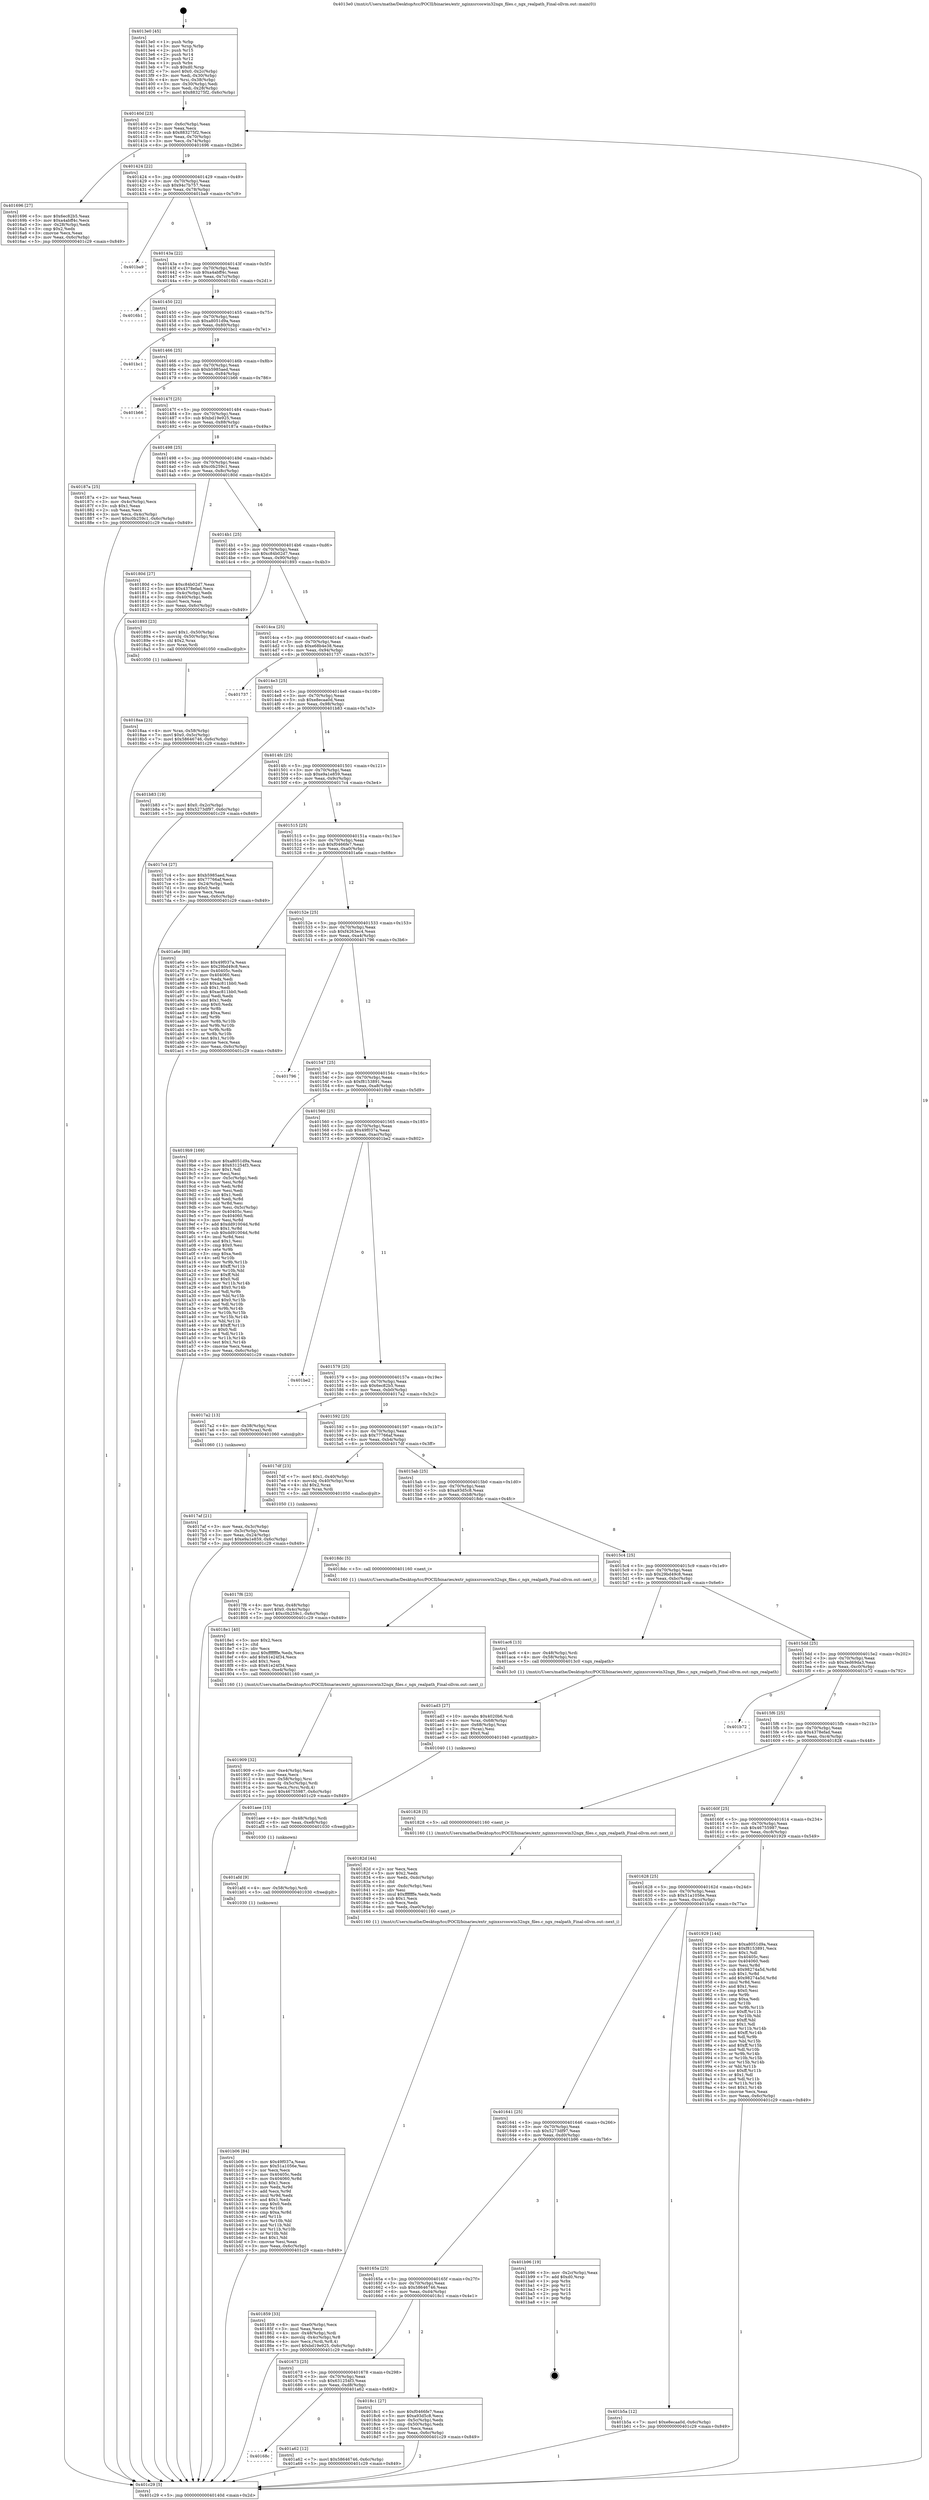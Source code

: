 digraph "0x4013e0" {
  label = "0x4013e0 (/mnt/c/Users/mathe/Desktop/tcc/POCII/binaries/extr_nginxsrcoswin32ngx_files.c_ngx_realpath_Final-ollvm.out::main(0))"
  labelloc = "t"
  node[shape=record]

  Entry [label="",width=0.3,height=0.3,shape=circle,fillcolor=black,style=filled]
  "0x40140d" [label="{
     0x40140d [23]\l
     | [instrs]\l
     &nbsp;&nbsp;0x40140d \<+3\>: mov -0x6c(%rbp),%eax\l
     &nbsp;&nbsp;0x401410 \<+2\>: mov %eax,%ecx\l
     &nbsp;&nbsp;0x401412 \<+6\>: sub $0x883275f2,%ecx\l
     &nbsp;&nbsp;0x401418 \<+3\>: mov %eax,-0x70(%rbp)\l
     &nbsp;&nbsp;0x40141b \<+3\>: mov %ecx,-0x74(%rbp)\l
     &nbsp;&nbsp;0x40141e \<+6\>: je 0000000000401696 \<main+0x2b6\>\l
  }"]
  "0x401696" [label="{
     0x401696 [27]\l
     | [instrs]\l
     &nbsp;&nbsp;0x401696 \<+5\>: mov $0x6ec82b5,%eax\l
     &nbsp;&nbsp;0x40169b \<+5\>: mov $0xa4abff4c,%ecx\l
     &nbsp;&nbsp;0x4016a0 \<+3\>: mov -0x28(%rbp),%edx\l
     &nbsp;&nbsp;0x4016a3 \<+3\>: cmp $0x2,%edx\l
     &nbsp;&nbsp;0x4016a6 \<+3\>: cmovne %ecx,%eax\l
     &nbsp;&nbsp;0x4016a9 \<+3\>: mov %eax,-0x6c(%rbp)\l
     &nbsp;&nbsp;0x4016ac \<+5\>: jmp 0000000000401c29 \<main+0x849\>\l
  }"]
  "0x401424" [label="{
     0x401424 [22]\l
     | [instrs]\l
     &nbsp;&nbsp;0x401424 \<+5\>: jmp 0000000000401429 \<main+0x49\>\l
     &nbsp;&nbsp;0x401429 \<+3\>: mov -0x70(%rbp),%eax\l
     &nbsp;&nbsp;0x40142c \<+5\>: sub $0x94c7b757,%eax\l
     &nbsp;&nbsp;0x401431 \<+3\>: mov %eax,-0x78(%rbp)\l
     &nbsp;&nbsp;0x401434 \<+6\>: je 0000000000401ba9 \<main+0x7c9\>\l
  }"]
  "0x401c29" [label="{
     0x401c29 [5]\l
     | [instrs]\l
     &nbsp;&nbsp;0x401c29 \<+5\>: jmp 000000000040140d \<main+0x2d\>\l
  }"]
  "0x4013e0" [label="{
     0x4013e0 [45]\l
     | [instrs]\l
     &nbsp;&nbsp;0x4013e0 \<+1\>: push %rbp\l
     &nbsp;&nbsp;0x4013e1 \<+3\>: mov %rsp,%rbp\l
     &nbsp;&nbsp;0x4013e4 \<+2\>: push %r15\l
     &nbsp;&nbsp;0x4013e6 \<+2\>: push %r14\l
     &nbsp;&nbsp;0x4013e8 \<+2\>: push %r12\l
     &nbsp;&nbsp;0x4013ea \<+1\>: push %rbx\l
     &nbsp;&nbsp;0x4013eb \<+7\>: sub $0xd0,%rsp\l
     &nbsp;&nbsp;0x4013f2 \<+7\>: movl $0x0,-0x2c(%rbp)\l
     &nbsp;&nbsp;0x4013f9 \<+3\>: mov %edi,-0x30(%rbp)\l
     &nbsp;&nbsp;0x4013fc \<+4\>: mov %rsi,-0x38(%rbp)\l
     &nbsp;&nbsp;0x401400 \<+3\>: mov -0x30(%rbp),%edi\l
     &nbsp;&nbsp;0x401403 \<+3\>: mov %edi,-0x28(%rbp)\l
     &nbsp;&nbsp;0x401406 \<+7\>: movl $0x883275f2,-0x6c(%rbp)\l
  }"]
  Exit [label="",width=0.3,height=0.3,shape=circle,fillcolor=black,style=filled,peripheries=2]
  "0x401ba9" [label="{
     0x401ba9\l
  }", style=dashed]
  "0x40143a" [label="{
     0x40143a [22]\l
     | [instrs]\l
     &nbsp;&nbsp;0x40143a \<+5\>: jmp 000000000040143f \<main+0x5f\>\l
     &nbsp;&nbsp;0x40143f \<+3\>: mov -0x70(%rbp),%eax\l
     &nbsp;&nbsp;0x401442 \<+5\>: sub $0xa4abff4c,%eax\l
     &nbsp;&nbsp;0x401447 \<+3\>: mov %eax,-0x7c(%rbp)\l
     &nbsp;&nbsp;0x40144a \<+6\>: je 00000000004016b1 \<main+0x2d1\>\l
  }"]
  "0x401b06" [label="{
     0x401b06 [84]\l
     | [instrs]\l
     &nbsp;&nbsp;0x401b06 \<+5\>: mov $0x49f037a,%eax\l
     &nbsp;&nbsp;0x401b0b \<+5\>: mov $0x51a1056e,%esi\l
     &nbsp;&nbsp;0x401b10 \<+2\>: xor %ecx,%ecx\l
     &nbsp;&nbsp;0x401b12 \<+7\>: mov 0x40405c,%edx\l
     &nbsp;&nbsp;0x401b19 \<+8\>: mov 0x404060,%r8d\l
     &nbsp;&nbsp;0x401b21 \<+3\>: sub $0x1,%ecx\l
     &nbsp;&nbsp;0x401b24 \<+3\>: mov %edx,%r9d\l
     &nbsp;&nbsp;0x401b27 \<+3\>: add %ecx,%r9d\l
     &nbsp;&nbsp;0x401b2a \<+4\>: imul %r9d,%edx\l
     &nbsp;&nbsp;0x401b2e \<+3\>: and $0x1,%edx\l
     &nbsp;&nbsp;0x401b31 \<+3\>: cmp $0x0,%edx\l
     &nbsp;&nbsp;0x401b34 \<+4\>: sete %r10b\l
     &nbsp;&nbsp;0x401b38 \<+4\>: cmp $0xa,%r8d\l
     &nbsp;&nbsp;0x401b3c \<+4\>: setl %r11b\l
     &nbsp;&nbsp;0x401b40 \<+3\>: mov %r10b,%bl\l
     &nbsp;&nbsp;0x401b43 \<+3\>: and %r11b,%bl\l
     &nbsp;&nbsp;0x401b46 \<+3\>: xor %r11b,%r10b\l
     &nbsp;&nbsp;0x401b49 \<+3\>: or %r10b,%bl\l
     &nbsp;&nbsp;0x401b4c \<+3\>: test $0x1,%bl\l
     &nbsp;&nbsp;0x401b4f \<+3\>: cmovne %esi,%eax\l
     &nbsp;&nbsp;0x401b52 \<+3\>: mov %eax,-0x6c(%rbp)\l
     &nbsp;&nbsp;0x401b55 \<+5\>: jmp 0000000000401c29 \<main+0x849\>\l
  }"]
  "0x4016b1" [label="{
     0x4016b1\l
  }", style=dashed]
  "0x401450" [label="{
     0x401450 [22]\l
     | [instrs]\l
     &nbsp;&nbsp;0x401450 \<+5\>: jmp 0000000000401455 \<main+0x75\>\l
     &nbsp;&nbsp;0x401455 \<+3\>: mov -0x70(%rbp),%eax\l
     &nbsp;&nbsp;0x401458 \<+5\>: sub $0xa8051d9a,%eax\l
     &nbsp;&nbsp;0x40145d \<+3\>: mov %eax,-0x80(%rbp)\l
     &nbsp;&nbsp;0x401460 \<+6\>: je 0000000000401bc1 \<main+0x7e1\>\l
  }"]
  "0x401afd" [label="{
     0x401afd [9]\l
     | [instrs]\l
     &nbsp;&nbsp;0x401afd \<+4\>: mov -0x58(%rbp),%rdi\l
     &nbsp;&nbsp;0x401b01 \<+5\>: call 0000000000401030 \<free@plt\>\l
     | [calls]\l
     &nbsp;&nbsp;0x401030 \{1\} (unknown)\l
  }"]
  "0x401bc1" [label="{
     0x401bc1\l
  }", style=dashed]
  "0x401466" [label="{
     0x401466 [25]\l
     | [instrs]\l
     &nbsp;&nbsp;0x401466 \<+5\>: jmp 000000000040146b \<main+0x8b\>\l
     &nbsp;&nbsp;0x40146b \<+3\>: mov -0x70(%rbp),%eax\l
     &nbsp;&nbsp;0x40146e \<+5\>: sub $0xb5985aed,%eax\l
     &nbsp;&nbsp;0x401473 \<+6\>: mov %eax,-0x84(%rbp)\l
     &nbsp;&nbsp;0x401479 \<+6\>: je 0000000000401b66 \<main+0x786\>\l
  }"]
  "0x401aee" [label="{
     0x401aee [15]\l
     | [instrs]\l
     &nbsp;&nbsp;0x401aee \<+4\>: mov -0x48(%rbp),%rdi\l
     &nbsp;&nbsp;0x401af2 \<+6\>: mov %eax,-0xe8(%rbp)\l
     &nbsp;&nbsp;0x401af8 \<+5\>: call 0000000000401030 \<free@plt\>\l
     | [calls]\l
     &nbsp;&nbsp;0x401030 \{1\} (unknown)\l
  }"]
  "0x401b66" [label="{
     0x401b66\l
  }", style=dashed]
  "0x40147f" [label="{
     0x40147f [25]\l
     | [instrs]\l
     &nbsp;&nbsp;0x40147f \<+5\>: jmp 0000000000401484 \<main+0xa4\>\l
     &nbsp;&nbsp;0x401484 \<+3\>: mov -0x70(%rbp),%eax\l
     &nbsp;&nbsp;0x401487 \<+5\>: sub $0xbd19e925,%eax\l
     &nbsp;&nbsp;0x40148c \<+6\>: mov %eax,-0x88(%rbp)\l
     &nbsp;&nbsp;0x401492 \<+6\>: je 000000000040187a \<main+0x49a\>\l
  }"]
  "0x401ad3" [label="{
     0x401ad3 [27]\l
     | [instrs]\l
     &nbsp;&nbsp;0x401ad3 \<+10\>: movabs $0x4020b6,%rdi\l
     &nbsp;&nbsp;0x401add \<+4\>: mov %rax,-0x68(%rbp)\l
     &nbsp;&nbsp;0x401ae1 \<+4\>: mov -0x68(%rbp),%rax\l
     &nbsp;&nbsp;0x401ae5 \<+2\>: mov (%rax),%esi\l
     &nbsp;&nbsp;0x401ae7 \<+2\>: mov $0x0,%al\l
     &nbsp;&nbsp;0x401ae9 \<+5\>: call 0000000000401040 \<printf@plt\>\l
     | [calls]\l
     &nbsp;&nbsp;0x401040 \{1\} (unknown)\l
  }"]
  "0x40187a" [label="{
     0x40187a [25]\l
     | [instrs]\l
     &nbsp;&nbsp;0x40187a \<+2\>: xor %eax,%eax\l
     &nbsp;&nbsp;0x40187c \<+3\>: mov -0x4c(%rbp),%ecx\l
     &nbsp;&nbsp;0x40187f \<+3\>: sub $0x1,%eax\l
     &nbsp;&nbsp;0x401882 \<+2\>: sub %eax,%ecx\l
     &nbsp;&nbsp;0x401884 \<+3\>: mov %ecx,-0x4c(%rbp)\l
     &nbsp;&nbsp;0x401887 \<+7\>: movl $0xc0b259c1,-0x6c(%rbp)\l
     &nbsp;&nbsp;0x40188e \<+5\>: jmp 0000000000401c29 \<main+0x849\>\l
  }"]
  "0x401498" [label="{
     0x401498 [25]\l
     | [instrs]\l
     &nbsp;&nbsp;0x401498 \<+5\>: jmp 000000000040149d \<main+0xbd\>\l
     &nbsp;&nbsp;0x40149d \<+3\>: mov -0x70(%rbp),%eax\l
     &nbsp;&nbsp;0x4014a0 \<+5\>: sub $0xc0b259c1,%eax\l
     &nbsp;&nbsp;0x4014a5 \<+6\>: mov %eax,-0x8c(%rbp)\l
     &nbsp;&nbsp;0x4014ab \<+6\>: je 000000000040180d \<main+0x42d\>\l
  }"]
  "0x40168c" [label="{
     0x40168c\l
  }", style=dashed]
  "0x40180d" [label="{
     0x40180d [27]\l
     | [instrs]\l
     &nbsp;&nbsp;0x40180d \<+5\>: mov $0xc84b02d7,%eax\l
     &nbsp;&nbsp;0x401812 \<+5\>: mov $0x4378efad,%ecx\l
     &nbsp;&nbsp;0x401817 \<+3\>: mov -0x4c(%rbp),%edx\l
     &nbsp;&nbsp;0x40181a \<+3\>: cmp -0x40(%rbp),%edx\l
     &nbsp;&nbsp;0x40181d \<+3\>: cmovl %ecx,%eax\l
     &nbsp;&nbsp;0x401820 \<+3\>: mov %eax,-0x6c(%rbp)\l
     &nbsp;&nbsp;0x401823 \<+5\>: jmp 0000000000401c29 \<main+0x849\>\l
  }"]
  "0x4014b1" [label="{
     0x4014b1 [25]\l
     | [instrs]\l
     &nbsp;&nbsp;0x4014b1 \<+5\>: jmp 00000000004014b6 \<main+0xd6\>\l
     &nbsp;&nbsp;0x4014b6 \<+3\>: mov -0x70(%rbp),%eax\l
     &nbsp;&nbsp;0x4014b9 \<+5\>: sub $0xc84b02d7,%eax\l
     &nbsp;&nbsp;0x4014be \<+6\>: mov %eax,-0x90(%rbp)\l
     &nbsp;&nbsp;0x4014c4 \<+6\>: je 0000000000401893 \<main+0x4b3\>\l
  }"]
  "0x401a62" [label="{
     0x401a62 [12]\l
     | [instrs]\l
     &nbsp;&nbsp;0x401a62 \<+7\>: movl $0x58646746,-0x6c(%rbp)\l
     &nbsp;&nbsp;0x401a69 \<+5\>: jmp 0000000000401c29 \<main+0x849\>\l
  }"]
  "0x401893" [label="{
     0x401893 [23]\l
     | [instrs]\l
     &nbsp;&nbsp;0x401893 \<+7\>: movl $0x1,-0x50(%rbp)\l
     &nbsp;&nbsp;0x40189a \<+4\>: movslq -0x50(%rbp),%rax\l
     &nbsp;&nbsp;0x40189e \<+4\>: shl $0x2,%rax\l
     &nbsp;&nbsp;0x4018a2 \<+3\>: mov %rax,%rdi\l
     &nbsp;&nbsp;0x4018a5 \<+5\>: call 0000000000401050 \<malloc@plt\>\l
     | [calls]\l
     &nbsp;&nbsp;0x401050 \{1\} (unknown)\l
  }"]
  "0x4014ca" [label="{
     0x4014ca [25]\l
     | [instrs]\l
     &nbsp;&nbsp;0x4014ca \<+5\>: jmp 00000000004014cf \<main+0xef\>\l
     &nbsp;&nbsp;0x4014cf \<+3\>: mov -0x70(%rbp),%eax\l
     &nbsp;&nbsp;0x4014d2 \<+5\>: sub $0xe68b4e38,%eax\l
     &nbsp;&nbsp;0x4014d7 \<+6\>: mov %eax,-0x94(%rbp)\l
     &nbsp;&nbsp;0x4014dd \<+6\>: je 0000000000401737 \<main+0x357\>\l
  }"]
  "0x401909" [label="{
     0x401909 [32]\l
     | [instrs]\l
     &nbsp;&nbsp;0x401909 \<+6\>: mov -0xe4(%rbp),%ecx\l
     &nbsp;&nbsp;0x40190f \<+3\>: imul %eax,%ecx\l
     &nbsp;&nbsp;0x401912 \<+4\>: mov -0x58(%rbp),%rsi\l
     &nbsp;&nbsp;0x401916 \<+4\>: movslq -0x5c(%rbp),%rdi\l
     &nbsp;&nbsp;0x40191a \<+3\>: mov %ecx,(%rsi,%rdi,4)\l
     &nbsp;&nbsp;0x40191d \<+7\>: movl $0x46755987,-0x6c(%rbp)\l
     &nbsp;&nbsp;0x401924 \<+5\>: jmp 0000000000401c29 \<main+0x849\>\l
  }"]
  "0x401737" [label="{
     0x401737\l
  }", style=dashed]
  "0x4014e3" [label="{
     0x4014e3 [25]\l
     | [instrs]\l
     &nbsp;&nbsp;0x4014e3 \<+5\>: jmp 00000000004014e8 \<main+0x108\>\l
     &nbsp;&nbsp;0x4014e8 \<+3\>: mov -0x70(%rbp),%eax\l
     &nbsp;&nbsp;0x4014eb \<+5\>: sub $0xe8ecaa0d,%eax\l
     &nbsp;&nbsp;0x4014f0 \<+6\>: mov %eax,-0x98(%rbp)\l
     &nbsp;&nbsp;0x4014f6 \<+6\>: je 0000000000401b83 \<main+0x7a3\>\l
  }"]
  "0x4018e1" [label="{
     0x4018e1 [40]\l
     | [instrs]\l
     &nbsp;&nbsp;0x4018e1 \<+5\>: mov $0x2,%ecx\l
     &nbsp;&nbsp;0x4018e6 \<+1\>: cltd\l
     &nbsp;&nbsp;0x4018e7 \<+2\>: idiv %ecx\l
     &nbsp;&nbsp;0x4018e9 \<+6\>: imul $0xfffffffe,%edx,%ecx\l
     &nbsp;&nbsp;0x4018ef \<+6\>: add $0x61e24f34,%ecx\l
     &nbsp;&nbsp;0x4018f5 \<+3\>: add $0x1,%ecx\l
     &nbsp;&nbsp;0x4018f8 \<+6\>: sub $0x61e24f34,%ecx\l
     &nbsp;&nbsp;0x4018fe \<+6\>: mov %ecx,-0xe4(%rbp)\l
     &nbsp;&nbsp;0x401904 \<+5\>: call 0000000000401160 \<next_i\>\l
     | [calls]\l
     &nbsp;&nbsp;0x401160 \{1\} (/mnt/c/Users/mathe/Desktop/tcc/POCII/binaries/extr_nginxsrcoswin32ngx_files.c_ngx_realpath_Final-ollvm.out::next_i)\l
  }"]
  "0x401b83" [label="{
     0x401b83 [19]\l
     | [instrs]\l
     &nbsp;&nbsp;0x401b83 \<+7\>: movl $0x0,-0x2c(%rbp)\l
     &nbsp;&nbsp;0x401b8a \<+7\>: movl $0x5273df97,-0x6c(%rbp)\l
     &nbsp;&nbsp;0x401b91 \<+5\>: jmp 0000000000401c29 \<main+0x849\>\l
  }"]
  "0x4014fc" [label="{
     0x4014fc [25]\l
     | [instrs]\l
     &nbsp;&nbsp;0x4014fc \<+5\>: jmp 0000000000401501 \<main+0x121\>\l
     &nbsp;&nbsp;0x401501 \<+3\>: mov -0x70(%rbp),%eax\l
     &nbsp;&nbsp;0x401504 \<+5\>: sub $0xe9a1e859,%eax\l
     &nbsp;&nbsp;0x401509 \<+6\>: mov %eax,-0x9c(%rbp)\l
     &nbsp;&nbsp;0x40150f \<+6\>: je 00000000004017c4 \<main+0x3e4\>\l
  }"]
  "0x401673" [label="{
     0x401673 [25]\l
     | [instrs]\l
     &nbsp;&nbsp;0x401673 \<+5\>: jmp 0000000000401678 \<main+0x298\>\l
     &nbsp;&nbsp;0x401678 \<+3\>: mov -0x70(%rbp),%eax\l
     &nbsp;&nbsp;0x40167b \<+5\>: sub $0x631254f3,%eax\l
     &nbsp;&nbsp;0x401680 \<+6\>: mov %eax,-0xd8(%rbp)\l
     &nbsp;&nbsp;0x401686 \<+6\>: je 0000000000401a62 \<main+0x682\>\l
  }"]
  "0x4017c4" [label="{
     0x4017c4 [27]\l
     | [instrs]\l
     &nbsp;&nbsp;0x4017c4 \<+5\>: mov $0xb5985aed,%eax\l
     &nbsp;&nbsp;0x4017c9 \<+5\>: mov $0x77766af,%ecx\l
     &nbsp;&nbsp;0x4017ce \<+3\>: mov -0x24(%rbp),%edx\l
     &nbsp;&nbsp;0x4017d1 \<+3\>: cmp $0x0,%edx\l
     &nbsp;&nbsp;0x4017d4 \<+3\>: cmove %ecx,%eax\l
     &nbsp;&nbsp;0x4017d7 \<+3\>: mov %eax,-0x6c(%rbp)\l
     &nbsp;&nbsp;0x4017da \<+5\>: jmp 0000000000401c29 \<main+0x849\>\l
  }"]
  "0x401515" [label="{
     0x401515 [25]\l
     | [instrs]\l
     &nbsp;&nbsp;0x401515 \<+5\>: jmp 000000000040151a \<main+0x13a\>\l
     &nbsp;&nbsp;0x40151a \<+3\>: mov -0x70(%rbp),%eax\l
     &nbsp;&nbsp;0x40151d \<+5\>: sub $0xf0466fe7,%eax\l
     &nbsp;&nbsp;0x401522 \<+6\>: mov %eax,-0xa0(%rbp)\l
     &nbsp;&nbsp;0x401528 \<+6\>: je 0000000000401a6e \<main+0x68e\>\l
  }"]
  "0x4018c1" [label="{
     0x4018c1 [27]\l
     | [instrs]\l
     &nbsp;&nbsp;0x4018c1 \<+5\>: mov $0xf0466fe7,%eax\l
     &nbsp;&nbsp;0x4018c6 \<+5\>: mov $0xa93d5c8,%ecx\l
     &nbsp;&nbsp;0x4018cb \<+3\>: mov -0x5c(%rbp),%edx\l
     &nbsp;&nbsp;0x4018ce \<+3\>: cmp -0x50(%rbp),%edx\l
     &nbsp;&nbsp;0x4018d1 \<+3\>: cmovl %ecx,%eax\l
     &nbsp;&nbsp;0x4018d4 \<+3\>: mov %eax,-0x6c(%rbp)\l
     &nbsp;&nbsp;0x4018d7 \<+5\>: jmp 0000000000401c29 \<main+0x849\>\l
  }"]
  "0x401a6e" [label="{
     0x401a6e [88]\l
     | [instrs]\l
     &nbsp;&nbsp;0x401a6e \<+5\>: mov $0x49f037a,%eax\l
     &nbsp;&nbsp;0x401a73 \<+5\>: mov $0x29bd49c8,%ecx\l
     &nbsp;&nbsp;0x401a78 \<+7\>: mov 0x40405c,%edx\l
     &nbsp;&nbsp;0x401a7f \<+7\>: mov 0x404060,%esi\l
     &nbsp;&nbsp;0x401a86 \<+2\>: mov %edx,%edi\l
     &nbsp;&nbsp;0x401a88 \<+6\>: add $0xac811bb0,%edi\l
     &nbsp;&nbsp;0x401a8e \<+3\>: sub $0x1,%edi\l
     &nbsp;&nbsp;0x401a91 \<+6\>: sub $0xac811bb0,%edi\l
     &nbsp;&nbsp;0x401a97 \<+3\>: imul %edi,%edx\l
     &nbsp;&nbsp;0x401a9a \<+3\>: and $0x1,%edx\l
     &nbsp;&nbsp;0x401a9d \<+3\>: cmp $0x0,%edx\l
     &nbsp;&nbsp;0x401aa0 \<+4\>: sete %r8b\l
     &nbsp;&nbsp;0x401aa4 \<+3\>: cmp $0xa,%esi\l
     &nbsp;&nbsp;0x401aa7 \<+4\>: setl %r9b\l
     &nbsp;&nbsp;0x401aab \<+3\>: mov %r8b,%r10b\l
     &nbsp;&nbsp;0x401aae \<+3\>: and %r9b,%r10b\l
     &nbsp;&nbsp;0x401ab1 \<+3\>: xor %r9b,%r8b\l
     &nbsp;&nbsp;0x401ab4 \<+3\>: or %r8b,%r10b\l
     &nbsp;&nbsp;0x401ab7 \<+4\>: test $0x1,%r10b\l
     &nbsp;&nbsp;0x401abb \<+3\>: cmovne %ecx,%eax\l
     &nbsp;&nbsp;0x401abe \<+3\>: mov %eax,-0x6c(%rbp)\l
     &nbsp;&nbsp;0x401ac1 \<+5\>: jmp 0000000000401c29 \<main+0x849\>\l
  }"]
  "0x40152e" [label="{
     0x40152e [25]\l
     | [instrs]\l
     &nbsp;&nbsp;0x40152e \<+5\>: jmp 0000000000401533 \<main+0x153\>\l
     &nbsp;&nbsp;0x401533 \<+3\>: mov -0x70(%rbp),%eax\l
     &nbsp;&nbsp;0x401536 \<+5\>: sub $0xf4263ec4,%eax\l
     &nbsp;&nbsp;0x40153b \<+6\>: mov %eax,-0xa4(%rbp)\l
     &nbsp;&nbsp;0x401541 \<+6\>: je 0000000000401796 \<main+0x3b6\>\l
  }"]
  "0x40165a" [label="{
     0x40165a [25]\l
     | [instrs]\l
     &nbsp;&nbsp;0x40165a \<+5\>: jmp 000000000040165f \<main+0x27f\>\l
     &nbsp;&nbsp;0x40165f \<+3\>: mov -0x70(%rbp),%eax\l
     &nbsp;&nbsp;0x401662 \<+5\>: sub $0x58646746,%eax\l
     &nbsp;&nbsp;0x401667 \<+6\>: mov %eax,-0xd4(%rbp)\l
     &nbsp;&nbsp;0x40166d \<+6\>: je 00000000004018c1 \<main+0x4e1\>\l
  }"]
  "0x401796" [label="{
     0x401796\l
  }", style=dashed]
  "0x401547" [label="{
     0x401547 [25]\l
     | [instrs]\l
     &nbsp;&nbsp;0x401547 \<+5\>: jmp 000000000040154c \<main+0x16c\>\l
     &nbsp;&nbsp;0x40154c \<+3\>: mov -0x70(%rbp),%eax\l
     &nbsp;&nbsp;0x40154f \<+5\>: sub $0xf8153891,%eax\l
     &nbsp;&nbsp;0x401554 \<+6\>: mov %eax,-0xa8(%rbp)\l
     &nbsp;&nbsp;0x40155a \<+6\>: je 00000000004019b9 \<main+0x5d9\>\l
  }"]
  "0x401b96" [label="{
     0x401b96 [19]\l
     | [instrs]\l
     &nbsp;&nbsp;0x401b96 \<+3\>: mov -0x2c(%rbp),%eax\l
     &nbsp;&nbsp;0x401b99 \<+7\>: add $0xd0,%rsp\l
     &nbsp;&nbsp;0x401ba0 \<+1\>: pop %rbx\l
     &nbsp;&nbsp;0x401ba1 \<+2\>: pop %r12\l
     &nbsp;&nbsp;0x401ba3 \<+2\>: pop %r14\l
     &nbsp;&nbsp;0x401ba5 \<+2\>: pop %r15\l
     &nbsp;&nbsp;0x401ba7 \<+1\>: pop %rbp\l
     &nbsp;&nbsp;0x401ba8 \<+1\>: ret\l
  }"]
  "0x4019b9" [label="{
     0x4019b9 [169]\l
     | [instrs]\l
     &nbsp;&nbsp;0x4019b9 \<+5\>: mov $0xa8051d9a,%eax\l
     &nbsp;&nbsp;0x4019be \<+5\>: mov $0x631254f3,%ecx\l
     &nbsp;&nbsp;0x4019c3 \<+2\>: mov $0x1,%dl\l
     &nbsp;&nbsp;0x4019c5 \<+2\>: xor %esi,%esi\l
     &nbsp;&nbsp;0x4019c7 \<+3\>: mov -0x5c(%rbp),%edi\l
     &nbsp;&nbsp;0x4019ca \<+3\>: mov %esi,%r8d\l
     &nbsp;&nbsp;0x4019cd \<+3\>: sub %edi,%r8d\l
     &nbsp;&nbsp;0x4019d0 \<+2\>: mov %esi,%edi\l
     &nbsp;&nbsp;0x4019d2 \<+3\>: sub $0x1,%edi\l
     &nbsp;&nbsp;0x4019d5 \<+3\>: add %edi,%r8d\l
     &nbsp;&nbsp;0x4019d8 \<+3\>: sub %r8d,%esi\l
     &nbsp;&nbsp;0x4019db \<+3\>: mov %esi,-0x5c(%rbp)\l
     &nbsp;&nbsp;0x4019de \<+7\>: mov 0x40405c,%esi\l
     &nbsp;&nbsp;0x4019e5 \<+7\>: mov 0x404060,%edi\l
     &nbsp;&nbsp;0x4019ec \<+3\>: mov %esi,%r8d\l
     &nbsp;&nbsp;0x4019ef \<+7\>: add $0xdd91004d,%r8d\l
     &nbsp;&nbsp;0x4019f6 \<+4\>: sub $0x1,%r8d\l
     &nbsp;&nbsp;0x4019fa \<+7\>: sub $0xdd91004d,%r8d\l
     &nbsp;&nbsp;0x401a01 \<+4\>: imul %r8d,%esi\l
     &nbsp;&nbsp;0x401a05 \<+3\>: and $0x1,%esi\l
     &nbsp;&nbsp;0x401a08 \<+3\>: cmp $0x0,%esi\l
     &nbsp;&nbsp;0x401a0b \<+4\>: sete %r9b\l
     &nbsp;&nbsp;0x401a0f \<+3\>: cmp $0xa,%edi\l
     &nbsp;&nbsp;0x401a12 \<+4\>: setl %r10b\l
     &nbsp;&nbsp;0x401a16 \<+3\>: mov %r9b,%r11b\l
     &nbsp;&nbsp;0x401a19 \<+4\>: xor $0xff,%r11b\l
     &nbsp;&nbsp;0x401a1d \<+3\>: mov %r10b,%bl\l
     &nbsp;&nbsp;0x401a20 \<+3\>: xor $0xff,%bl\l
     &nbsp;&nbsp;0x401a23 \<+3\>: xor $0x0,%dl\l
     &nbsp;&nbsp;0x401a26 \<+3\>: mov %r11b,%r14b\l
     &nbsp;&nbsp;0x401a29 \<+4\>: and $0x0,%r14b\l
     &nbsp;&nbsp;0x401a2d \<+3\>: and %dl,%r9b\l
     &nbsp;&nbsp;0x401a30 \<+3\>: mov %bl,%r15b\l
     &nbsp;&nbsp;0x401a33 \<+4\>: and $0x0,%r15b\l
     &nbsp;&nbsp;0x401a37 \<+3\>: and %dl,%r10b\l
     &nbsp;&nbsp;0x401a3a \<+3\>: or %r9b,%r14b\l
     &nbsp;&nbsp;0x401a3d \<+3\>: or %r10b,%r15b\l
     &nbsp;&nbsp;0x401a40 \<+3\>: xor %r15b,%r14b\l
     &nbsp;&nbsp;0x401a43 \<+3\>: or %bl,%r11b\l
     &nbsp;&nbsp;0x401a46 \<+4\>: xor $0xff,%r11b\l
     &nbsp;&nbsp;0x401a4a \<+3\>: or $0x0,%dl\l
     &nbsp;&nbsp;0x401a4d \<+3\>: and %dl,%r11b\l
     &nbsp;&nbsp;0x401a50 \<+3\>: or %r11b,%r14b\l
     &nbsp;&nbsp;0x401a53 \<+4\>: test $0x1,%r14b\l
     &nbsp;&nbsp;0x401a57 \<+3\>: cmovne %ecx,%eax\l
     &nbsp;&nbsp;0x401a5a \<+3\>: mov %eax,-0x6c(%rbp)\l
     &nbsp;&nbsp;0x401a5d \<+5\>: jmp 0000000000401c29 \<main+0x849\>\l
  }"]
  "0x401560" [label="{
     0x401560 [25]\l
     | [instrs]\l
     &nbsp;&nbsp;0x401560 \<+5\>: jmp 0000000000401565 \<main+0x185\>\l
     &nbsp;&nbsp;0x401565 \<+3\>: mov -0x70(%rbp),%eax\l
     &nbsp;&nbsp;0x401568 \<+5\>: sub $0x49f037a,%eax\l
     &nbsp;&nbsp;0x40156d \<+6\>: mov %eax,-0xac(%rbp)\l
     &nbsp;&nbsp;0x401573 \<+6\>: je 0000000000401be2 \<main+0x802\>\l
  }"]
  "0x401641" [label="{
     0x401641 [25]\l
     | [instrs]\l
     &nbsp;&nbsp;0x401641 \<+5\>: jmp 0000000000401646 \<main+0x266\>\l
     &nbsp;&nbsp;0x401646 \<+3\>: mov -0x70(%rbp),%eax\l
     &nbsp;&nbsp;0x401649 \<+5\>: sub $0x5273df97,%eax\l
     &nbsp;&nbsp;0x40164e \<+6\>: mov %eax,-0xd0(%rbp)\l
     &nbsp;&nbsp;0x401654 \<+6\>: je 0000000000401b96 \<main+0x7b6\>\l
  }"]
  "0x401be2" [label="{
     0x401be2\l
  }", style=dashed]
  "0x401579" [label="{
     0x401579 [25]\l
     | [instrs]\l
     &nbsp;&nbsp;0x401579 \<+5\>: jmp 000000000040157e \<main+0x19e\>\l
     &nbsp;&nbsp;0x40157e \<+3\>: mov -0x70(%rbp),%eax\l
     &nbsp;&nbsp;0x401581 \<+5\>: sub $0x6ec82b5,%eax\l
     &nbsp;&nbsp;0x401586 \<+6\>: mov %eax,-0xb0(%rbp)\l
     &nbsp;&nbsp;0x40158c \<+6\>: je 00000000004017a2 \<main+0x3c2\>\l
  }"]
  "0x401b5a" [label="{
     0x401b5a [12]\l
     | [instrs]\l
     &nbsp;&nbsp;0x401b5a \<+7\>: movl $0xe8ecaa0d,-0x6c(%rbp)\l
     &nbsp;&nbsp;0x401b61 \<+5\>: jmp 0000000000401c29 \<main+0x849\>\l
  }"]
  "0x4017a2" [label="{
     0x4017a2 [13]\l
     | [instrs]\l
     &nbsp;&nbsp;0x4017a2 \<+4\>: mov -0x38(%rbp),%rax\l
     &nbsp;&nbsp;0x4017a6 \<+4\>: mov 0x8(%rax),%rdi\l
     &nbsp;&nbsp;0x4017aa \<+5\>: call 0000000000401060 \<atoi@plt\>\l
     | [calls]\l
     &nbsp;&nbsp;0x401060 \{1\} (unknown)\l
  }"]
  "0x401592" [label="{
     0x401592 [25]\l
     | [instrs]\l
     &nbsp;&nbsp;0x401592 \<+5\>: jmp 0000000000401597 \<main+0x1b7\>\l
     &nbsp;&nbsp;0x401597 \<+3\>: mov -0x70(%rbp),%eax\l
     &nbsp;&nbsp;0x40159a \<+5\>: sub $0x77766af,%eax\l
     &nbsp;&nbsp;0x40159f \<+6\>: mov %eax,-0xb4(%rbp)\l
     &nbsp;&nbsp;0x4015a5 \<+6\>: je 00000000004017df \<main+0x3ff\>\l
  }"]
  "0x4017af" [label="{
     0x4017af [21]\l
     | [instrs]\l
     &nbsp;&nbsp;0x4017af \<+3\>: mov %eax,-0x3c(%rbp)\l
     &nbsp;&nbsp;0x4017b2 \<+3\>: mov -0x3c(%rbp),%eax\l
     &nbsp;&nbsp;0x4017b5 \<+3\>: mov %eax,-0x24(%rbp)\l
     &nbsp;&nbsp;0x4017b8 \<+7\>: movl $0xe9a1e859,-0x6c(%rbp)\l
     &nbsp;&nbsp;0x4017bf \<+5\>: jmp 0000000000401c29 \<main+0x849\>\l
  }"]
  "0x401628" [label="{
     0x401628 [25]\l
     | [instrs]\l
     &nbsp;&nbsp;0x401628 \<+5\>: jmp 000000000040162d \<main+0x24d\>\l
     &nbsp;&nbsp;0x40162d \<+3\>: mov -0x70(%rbp),%eax\l
     &nbsp;&nbsp;0x401630 \<+5\>: sub $0x51a1056e,%eax\l
     &nbsp;&nbsp;0x401635 \<+6\>: mov %eax,-0xcc(%rbp)\l
     &nbsp;&nbsp;0x40163b \<+6\>: je 0000000000401b5a \<main+0x77a\>\l
  }"]
  "0x4017df" [label="{
     0x4017df [23]\l
     | [instrs]\l
     &nbsp;&nbsp;0x4017df \<+7\>: movl $0x1,-0x40(%rbp)\l
     &nbsp;&nbsp;0x4017e6 \<+4\>: movslq -0x40(%rbp),%rax\l
     &nbsp;&nbsp;0x4017ea \<+4\>: shl $0x2,%rax\l
     &nbsp;&nbsp;0x4017ee \<+3\>: mov %rax,%rdi\l
     &nbsp;&nbsp;0x4017f1 \<+5\>: call 0000000000401050 \<malloc@plt\>\l
     | [calls]\l
     &nbsp;&nbsp;0x401050 \{1\} (unknown)\l
  }"]
  "0x4015ab" [label="{
     0x4015ab [25]\l
     | [instrs]\l
     &nbsp;&nbsp;0x4015ab \<+5\>: jmp 00000000004015b0 \<main+0x1d0\>\l
     &nbsp;&nbsp;0x4015b0 \<+3\>: mov -0x70(%rbp),%eax\l
     &nbsp;&nbsp;0x4015b3 \<+5\>: sub $0xa93d5c8,%eax\l
     &nbsp;&nbsp;0x4015b8 \<+6\>: mov %eax,-0xb8(%rbp)\l
     &nbsp;&nbsp;0x4015be \<+6\>: je 00000000004018dc \<main+0x4fc\>\l
  }"]
  "0x4017f6" [label="{
     0x4017f6 [23]\l
     | [instrs]\l
     &nbsp;&nbsp;0x4017f6 \<+4\>: mov %rax,-0x48(%rbp)\l
     &nbsp;&nbsp;0x4017fa \<+7\>: movl $0x0,-0x4c(%rbp)\l
     &nbsp;&nbsp;0x401801 \<+7\>: movl $0xc0b259c1,-0x6c(%rbp)\l
     &nbsp;&nbsp;0x401808 \<+5\>: jmp 0000000000401c29 \<main+0x849\>\l
  }"]
  "0x401929" [label="{
     0x401929 [144]\l
     | [instrs]\l
     &nbsp;&nbsp;0x401929 \<+5\>: mov $0xa8051d9a,%eax\l
     &nbsp;&nbsp;0x40192e \<+5\>: mov $0xf8153891,%ecx\l
     &nbsp;&nbsp;0x401933 \<+2\>: mov $0x1,%dl\l
     &nbsp;&nbsp;0x401935 \<+7\>: mov 0x40405c,%esi\l
     &nbsp;&nbsp;0x40193c \<+7\>: mov 0x404060,%edi\l
     &nbsp;&nbsp;0x401943 \<+3\>: mov %esi,%r8d\l
     &nbsp;&nbsp;0x401946 \<+7\>: sub $0x98274a5d,%r8d\l
     &nbsp;&nbsp;0x40194d \<+4\>: sub $0x1,%r8d\l
     &nbsp;&nbsp;0x401951 \<+7\>: add $0x98274a5d,%r8d\l
     &nbsp;&nbsp;0x401958 \<+4\>: imul %r8d,%esi\l
     &nbsp;&nbsp;0x40195c \<+3\>: and $0x1,%esi\l
     &nbsp;&nbsp;0x40195f \<+3\>: cmp $0x0,%esi\l
     &nbsp;&nbsp;0x401962 \<+4\>: sete %r9b\l
     &nbsp;&nbsp;0x401966 \<+3\>: cmp $0xa,%edi\l
     &nbsp;&nbsp;0x401969 \<+4\>: setl %r10b\l
     &nbsp;&nbsp;0x40196d \<+3\>: mov %r9b,%r11b\l
     &nbsp;&nbsp;0x401970 \<+4\>: xor $0xff,%r11b\l
     &nbsp;&nbsp;0x401974 \<+3\>: mov %r10b,%bl\l
     &nbsp;&nbsp;0x401977 \<+3\>: xor $0xff,%bl\l
     &nbsp;&nbsp;0x40197a \<+3\>: xor $0x1,%dl\l
     &nbsp;&nbsp;0x40197d \<+3\>: mov %r11b,%r14b\l
     &nbsp;&nbsp;0x401980 \<+4\>: and $0xff,%r14b\l
     &nbsp;&nbsp;0x401984 \<+3\>: and %dl,%r9b\l
     &nbsp;&nbsp;0x401987 \<+3\>: mov %bl,%r15b\l
     &nbsp;&nbsp;0x40198a \<+4\>: and $0xff,%r15b\l
     &nbsp;&nbsp;0x40198e \<+3\>: and %dl,%r10b\l
     &nbsp;&nbsp;0x401991 \<+3\>: or %r9b,%r14b\l
     &nbsp;&nbsp;0x401994 \<+3\>: or %r10b,%r15b\l
     &nbsp;&nbsp;0x401997 \<+3\>: xor %r15b,%r14b\l
     &nbsp;&nbsp;0x40199a \<+3\>: or %bl,%r11b\l
     &nbsp;&nbsp;0x40199d \<+4\>: xor $0xff,%r11b\l
     &nbsp;&nbsp;0x4019a1 \<+3\>: or $0x1,%dl\l
     &nbsp;&nbsp;0x4019a4 \<+3\>: and %dl,%r11b\l
     &nbsp;&nbsp;0x4019a7 \<+3\>: or %r11b,%r14b\l
     &nbsp;&nbsp;0x4019aa \<+4\>: test $0x1,%r14b\l
     &nbsp;&nbsp;0x4019ae \<+3\>: cmovne %ecx,%eax\l
     &nbsp;&nbsp;0x4019b1 \<+3\>: mov %eax,-0x6c(%rbp)\l
     &nbsp;&nbsp;0x4019b4 \<+5\>: jmp 0000000000401c29 \<main+0x849\>\l
  }"]
  "0x4018dc" [label="{
     0x4018dc [5]\l
     | [instrs]\l
     &nbsp;&nbsp;0x4018dc \<+5\>: call 0000000000401160 \<next_i\>\l
     | [calls]\l
     &nbsp;&nbsp;0x401160 \{1\} (/mnt/c/Users/mathe/Desktop/tcc/POCII/binaries/extr_nginxsrcoswin32ngx_files.c_ngx_realpath_Final-ollvm.out::next_i)\l
  }"]
  "0x4015c4" [label="{
     0x4015c4 [25]\l
     | [instrs]\l
     &nbsp;&nbsp;0x4015c4 \<+5\>: jmp 00000000004015c9 \<main+0x1e9\>\l
     &nbsp;&nbsp;0x4015c9 \<+3\>: mov -0x70(%rbp),%eax\l
     &nbsp;&nbsp;0x4015cc \<+5\>: sub $0x29bd49c8,%eax\l
     &nbsp;&nbsp;0x4015d1 \<+6\>: mov %eax,-0xbc(%rbp)\l
     &nbsp;&nbsp;0x4015d7 \<+6\>: je 0000000000401ac6 \<main+0x6e6\>\l
  }"]
  "0x4018aa" [label="{
     0x4018aa [23]\l
     | [instrs]\l
     &nbsp;&nbsp;0x4018aa \<+4\>: mov %rax,-0x58(%rbp)\l
     &nbsp;&nbsp;0x4018ae \<+7\>: movl $0x0,-0x5c(%rbp)\l
     &nbsp;&nbsp;0x4018b5 \<+7\>: movl $0x58646746,-0x6c(%rbp)\l
     &nbsp;&nbsp;0x4018bc \<+5\>: jmp 0000000000401c29 \<main+0x849\>\l
  }"]
  "0x401ac6" [label="{
     0x401ac6 [13]\l
     | [instrs]\l
     &nbsp;&nbsp;0x401ac6 \<+4\>: mov -0x48(%rbp),%rdi\l
     &nbsp;&nbsp;0x401aca \<+4\>: mov -0x58(%rbp),%rsi\l
     &nbsp;&nbsp;0x401ace \<+5\>: call 00000000004013c0 \<ngx_realpath\>\l
     | [calls]\l
     &nbsp;&nbsp;0x4013c0 \{1\} (/mnt/c/Users/mathe/Desktop/tcc/POCII/binaries/extr_nginxsrcoswin32ngx_files.c_ngx_realpath_Final-ollvm.out::ngx_realpath)\l
  }"]
  "0x4015dd" [label="{
     0x4015dd [25]\l
     | [instrs]\l
     &nbsp;&nbsp;0x4015dd \<+5\>: jmp 00000000004015e2 \<main+0x202\>\l
     &nbsp;&nbsp;0x4015e2 \<+3\>: mov -0x70(%rbp),%eax\l
     &nbsp;&nbsp;0x4015e5 \<+5\>: sub $0x3ed69da3,%eax\l
     &nbsp;&nbsp;0x4015ea \<+6\>: mov %eax,-0xc0(%rbp)\l
     &nbsp;&nbsp;0x4015f0 \<+6\>: je 0000000000401b72 \<main+0x792\>\l
  }"]
  "0x401859" [label="{
     0x401859 [33]\l
     | [instrs]\l
     &nbsp;&nbsp;0x401859 \<+6\>: mov -0xe0(%rbp),%ecx\l
     &nbsp;&nbsp;0x40185f \<+3\>: imul %eax,%ecx\l
     &nbsp;&nbsp;0x401862 \<+4\>: mov -0x48(%rbp),%rdi\l
     &nbsp;&nbsp;0x401866 \<+4\>: movslq -0x4c(%rbp),%r8\l
     &nbsp;&nbsp;0x40186a \<+4\>: mov %ecx,(%rdi,%r8,4)\l
     &nbsp;&nbsp;0x40186e \<+7\>: movl $0xbd19e925,-0x6c(%rbp)\l
     &nbsp;&nbsp;0x401875 \<+5\>: jmp 0000000000401c29 \<main+0x849\>\l
  }"]
  "0x401b72" [label="{
     0x401b72\l
  }", style=dashed]
  "0x4015f6" [label="{
     0x4015f6 [25]\l
     | [instrs]\l
     &nbsp;&nbsp;0x4015f6 \<+5\>: jmp 00000000004015fb \<main+0x21b\>\l
     &nbsp;&nbsp;0x4015fb \<+3\>: mov -0x70(%rbp),%eax\l
     &nbsp;&nbsp;0x4015fe \<+5\>: sub $0x4378efad,%eax\l
     &nbsp;&nbsp;0x401603 \<+6\>: mov %eax,-0xc4(%rbp)\l
     &nbsp;&nbsp;0x401609 \<+6\>: je 0000000000401828 \<main+0x448\>\l
  }"]
  "0x40182d" [label="{
     0x40182d [44]\l
     | [instrs]\l
     &nbsp;&nbsp;0x40182d \<+2\>: xor %ecx,%ecx\l
     &nbsp;&nbsp;0x40182f \<+5\>: mov $0x2,%edx\l
     &nbsp;&nbsp;0x401834 \<+6\>: mov %edx,-0xdc(%rbp)\l
     &nbsp;&nbsp;0x40183a \<+1\>: cltd\l
     &nbsp;&nbsp;0x40183b \<+6\>: mov -0xdc(%rbp),%esi\l
     &nbsp;&nbsp;0x401841 \<+2\>: idiv %esi\l
     &nbsp;&nbsp;0x401843 \<+6\>: imul $0xfffffffe,%edx,%edx\l
     &nbsp;&nbsp;0x401849 \<+3\>: sub $0x1,%ecx\l
     &nbsp;&nbsp;0x40184c \<+2\>: sub %ecx,%edx\l
     &nbsp;&nbsp;0x40184e \<+6\>: mov %edx,-0xe0(%rbp)\l
     &nbsp;&nbsp;0x401854 \<+5\>: call 0000000000401160 \<next_i\>\l
     | [calls]\l
     &nbsp;&nbsp;0x401160 \{1\} (/mnt/c/Users/mathe/Desktop/tcc/POCII/binaries/extr_nginxsrcoswin32ngx_files.c_ngx_realpath_Final-ollvm.out::next_i)\l
  }"]
  "0x401828" [label="{
     0x401828 [5]\l
     | [instrs]\l
     &nbsp;&nbsp;0x401828 \<+5\>: call 0000000000401160 \<next_i\>\l
     | [calls]\l
     &nbsp;&nbsp;0x401160 \{1\} (/mnt/c/Users/mathe/Desktop/tcc/POCII/binaries/extr_nginxsrcoswin32ngx_files.c_ngx_realpath_Final-ollvm.out::next_i)\l
  }"]
  "0x40160f" [label="{
     0x40160f [25]\l
     | [instrs]\l
     &nbsp;&nbsp;0x40160f \<+5\>: jmp 0000000000401614 \<main+0x234\>\l
     &nbsp;&nbsp;0x401614 \<+3\>: mov -0x70(%rbp),%eax\l
     &nbsp;&nbsp;0x401617 \<+5\>: sub $0x46755987,%eax\l
     &nbsp;&nbsp;0x40161c \<+6\>: mov %eax,-0xc8(%rbp)\l
     &nbsp;&nbsp;0x401622 \<+6\>: je 0000000000401929 \<main+0x549\>\l
  }"]
  Entry -> "0x4013e0" [label=" 1"]
  "0x40140d" -> "0x401696" [label=" 1"]
  "0x40140d" -> "0x401424" [label=" 19"]
  "0x401696" -> "0x401c29" [label=" 1"]
  "0x4013e0" -> "0x40140d" [label=" 1"]
  "0x401c29" -> "0x40140d" [label=" 19"]
  "0x401b96" -> Exit [label=" 1"]
  "0x401424" -> "0x401ba9" [label=" 0"]
  "0x401424" -> "0x40143a" [label=" 19"]
  "0x401b83" -> "0x401c29" [label=" 1"]
  "0x40143a" -> "0x4016b1" [label=" 0"]
  "0x40143a" -> "0x401450" [label=" 19"]
  "0x401b5a" -> "0x401c29" [label=" 1"]
  "0x401450" -> "0x401bc1" [label=" 0"]
  "0x401450" -> "0x401466" [label=" 19"]
  "0x401b06" -> "0x401c29" [label=" 1"]
  "0x401466" -> "0x401b66" [label=" 0"]
  "0x401466" -> "0x40147f" [label=" 19"]
  "0x401afd" -> "0x401b06" [label=" 1"]
  "0x40147f" -> "0x40187a" [label=" 1"]
  "0x40147f" -> "0x401498" [label=" 18"]
  "0x401aee" -> "0x401afd" [label=" 1"]
  "0x401498" -> "0x40180d" [label=" 2"]
  "0x401498" -> "0x4014b1" [label=" 16"]
  "0x401ad3" -> "0x401aee" [label=" 1"]
  "0x4014b1" -> "0x401893" [label=" 1"]
  "0x4014b1" -> "0x4014ca" [label=" 15"]
  "0x401ac6" -> "0x401ad3" [label=" 1"]
  "0x4014ca" -> "0x401737" [label=" 0"]
  "0x4014ca" -> "0x4014e3" [label=" 15"]
  "0x401a62" -> "0x401c29" [label=" 1"]
  "0x4014e3" -> "0x401b83" [label=" 1"]
  "0x4014e3" -> "0x4014fc" [label=" 14"]
  "0x401673" -> "0x40168c" [label=" 0"]
  "0x4014fc" -> "0x4017c4" [label=" 1"]
  "0x4014fc" -> "0x401515" [label=" 13"]
  "0x401673" -> "0x401a62" [label=" 1"]
  "0x401515" -> "0x401a6e" [label=" 1"]
  "0x401515" -> "0x40152e" [label=" 12"]
  "0x401a6e" -> "0x401c29" [label=" 1"]
  "0x40152e" -> "0x401796" [label=" 0"]
  "0x40152e" -> "0x401547" [label=" 12"]
  "0x401929" -> "0x401c29" [label=" 1"]
  "0x401547" -> "0x4019b9" [label=" 1"]
  "0x401547" -> "0x401560" [label=" 11"]
  "0x401909" -> "0x401c29" [label=" 1"]
  "0x401560" -> "0x401be2" [label=" 0"]
  "0x401560" -> "0x401579" [label=" 11"]
  "0x4018dc" -> "0x4018e1" [label=" 1"]
  "0x401579" -> "0x4017a2" [label=" 1"]
  "0x401579" -> "0x401592" [label=" 10"]
  "0x4017a2" -> "0x4017af" [label=" 1"]
  "0x4017af" -> "0x401c29" [label=" 1"]
  "0x4017c4" -> "0x401c29" [label=" 1"]
  "0x4018c1" -> "0x401c29" [label=" 2"]
  "0x401592" -> "0x4017df" [label=" 1"]
  "0x401592" -> "0x4015ab" [label=" 9"]
  "0x4017df" -> "0x4017f6" [label=" 1"]
  "0x4017f6" -> "0x401c29" [label=" 1"]
  "0x40180d" -> "0x401c29" [label=" 2"]
  "0x40165a" -> "0x4018c1" [label=" 2"]
  "0x4015ab" -> "0x4018dc" [label=" 1"]
  "0x4015ab" -> "0x4015c4" [label=" 8"]
  "0x4019b9" -> "0x401c29" [label=" 1"]
  "0x4015c4" -> "0x401ac6" [label=" 1"]
  "0x4015c4" -> "0x4015dd" [label=" 7"]
  "0x401641" -> "0x401b96" [label=" 1"]
  "0x4015dd" -> "0x401b72" [label=" 0"]
  "0x4015dd" -> "0x4015f6" [label=" 7"]
  "0x4018e1" -> "0x401909" [label=" 1"]
  "0x4015f6" -> "0x401828" [label=" 1"]
  "0x4015f6" -> "0x40160f" [label=" 6"]
  "0x401828" -> "0x40182d" [label=" 1"]
  "0x40182d" -> "0x401859" [label=" 1"]
  "0x401859" -> "0x401c29" [label=" 1"]
  "0x40187a" -> "0x401c29" [label=" 1"]
  "0x401893" -> "0x4018aa" [label=" 1"]
  "0x4018aa" -> "0x401c29" [label=" 1"]
  "0x401641" -> "0x40165a" [label=" 3"]
  "0x40160f" -> "0x401929" [label=" 1"]
  "0x40160f" -> "0x401628" [label=" 5"]
  "0x40165a" -> "0x401673" [label=" 1"]
  "0x401628" -> "0x401b5a" [label=" 1"]
  "0x401628" -> "0x401641" [label=" 4"]
}
